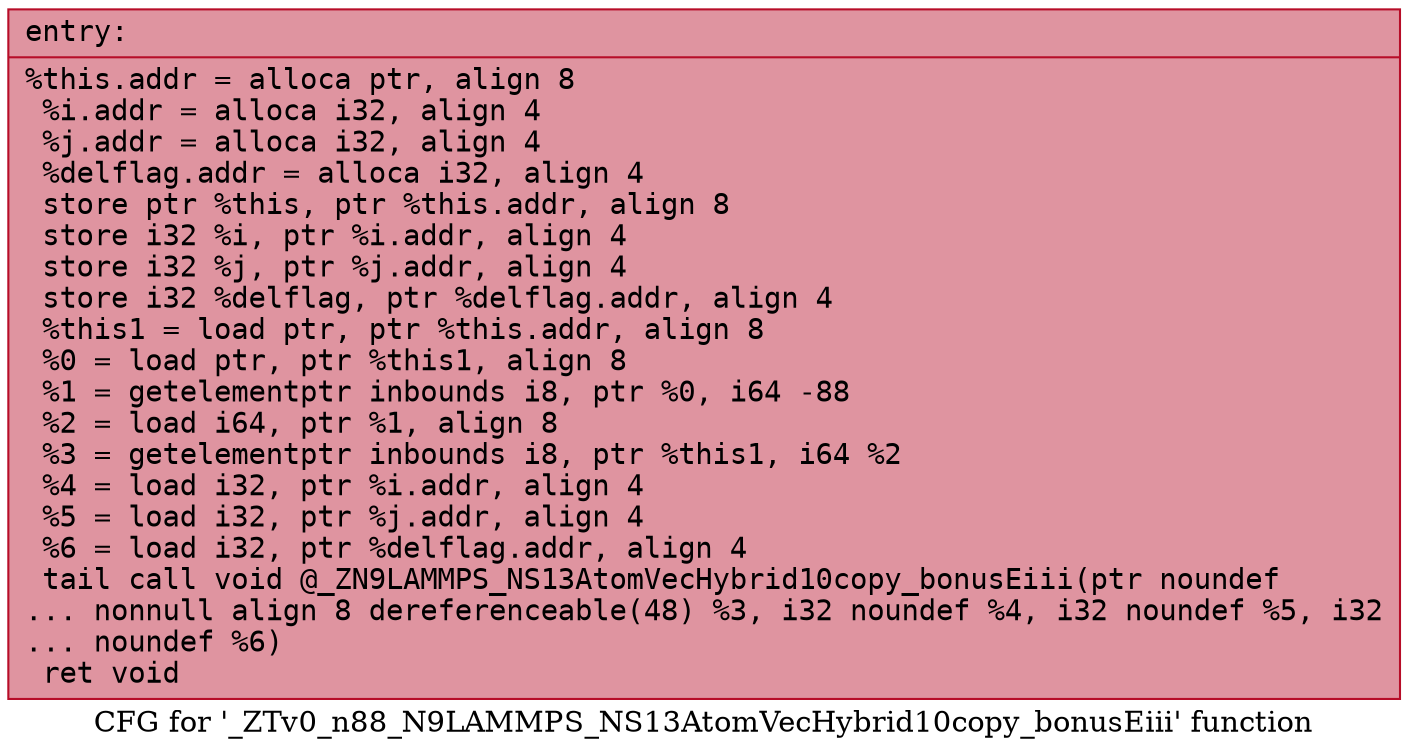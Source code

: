 digraph "CFG for '_ZTv0_n88_N9LAMMPS_NS13AtomVecHybrid10copy_bonusEiii' function" {
	label="CFG for '_ZTv0_n88_N9LAMMPS_NS13AtomVecHybrid10copy_bonusEiii' function";

	Node0x557e2af1c3f0 [shape=record,color="#b70d28ff", style=filled, fillcolor="#b70d2870" fontname="Courier",label="{entry:\l|  %this.addr = alloca ptr, align 8\l  %i.addr = alloca i32, align 4\l  %j.addr = alloca i32, align 4\l  %delflag.addr = alloca i32, align 4\l  store ptr %this, ptr %this.addr, align 8\l  store i32 %i, ptr %i.addr, align 4\l  store i32 %j, ptr %j.addr, align 4\l  store i32 %delflag, ptr %delflag.addr, align 4\l  %this1 = load ptr, ptr %this.addr, align 8\l  %0 = load ptr, ptr %this1, align 8\l  %1 = getelementptr inbounds i8, ptr %0, i64 -88\l  %2 = load i64, ptr %1, align 8\l  %3 = getelementptr inbounds i8, ptr %this1, i64 %2\l  %4 = load i32, ptr %i.addr, align 4\l  %5 = load i32, ptr %j.addr, align 4\l  %6 = load i32, ptr %delflag.addr, align 4\l  tail call void @_ZN9LAMMPS_NS13AtomVecHybrid10copy_bonusEiii(ptr noundef\l... nonnull align 8 dereferenceable(48) %3, i32 noundef %4, i32 noundef %5, i32\l... noundef %6)\l  ret void\l}"];
}
